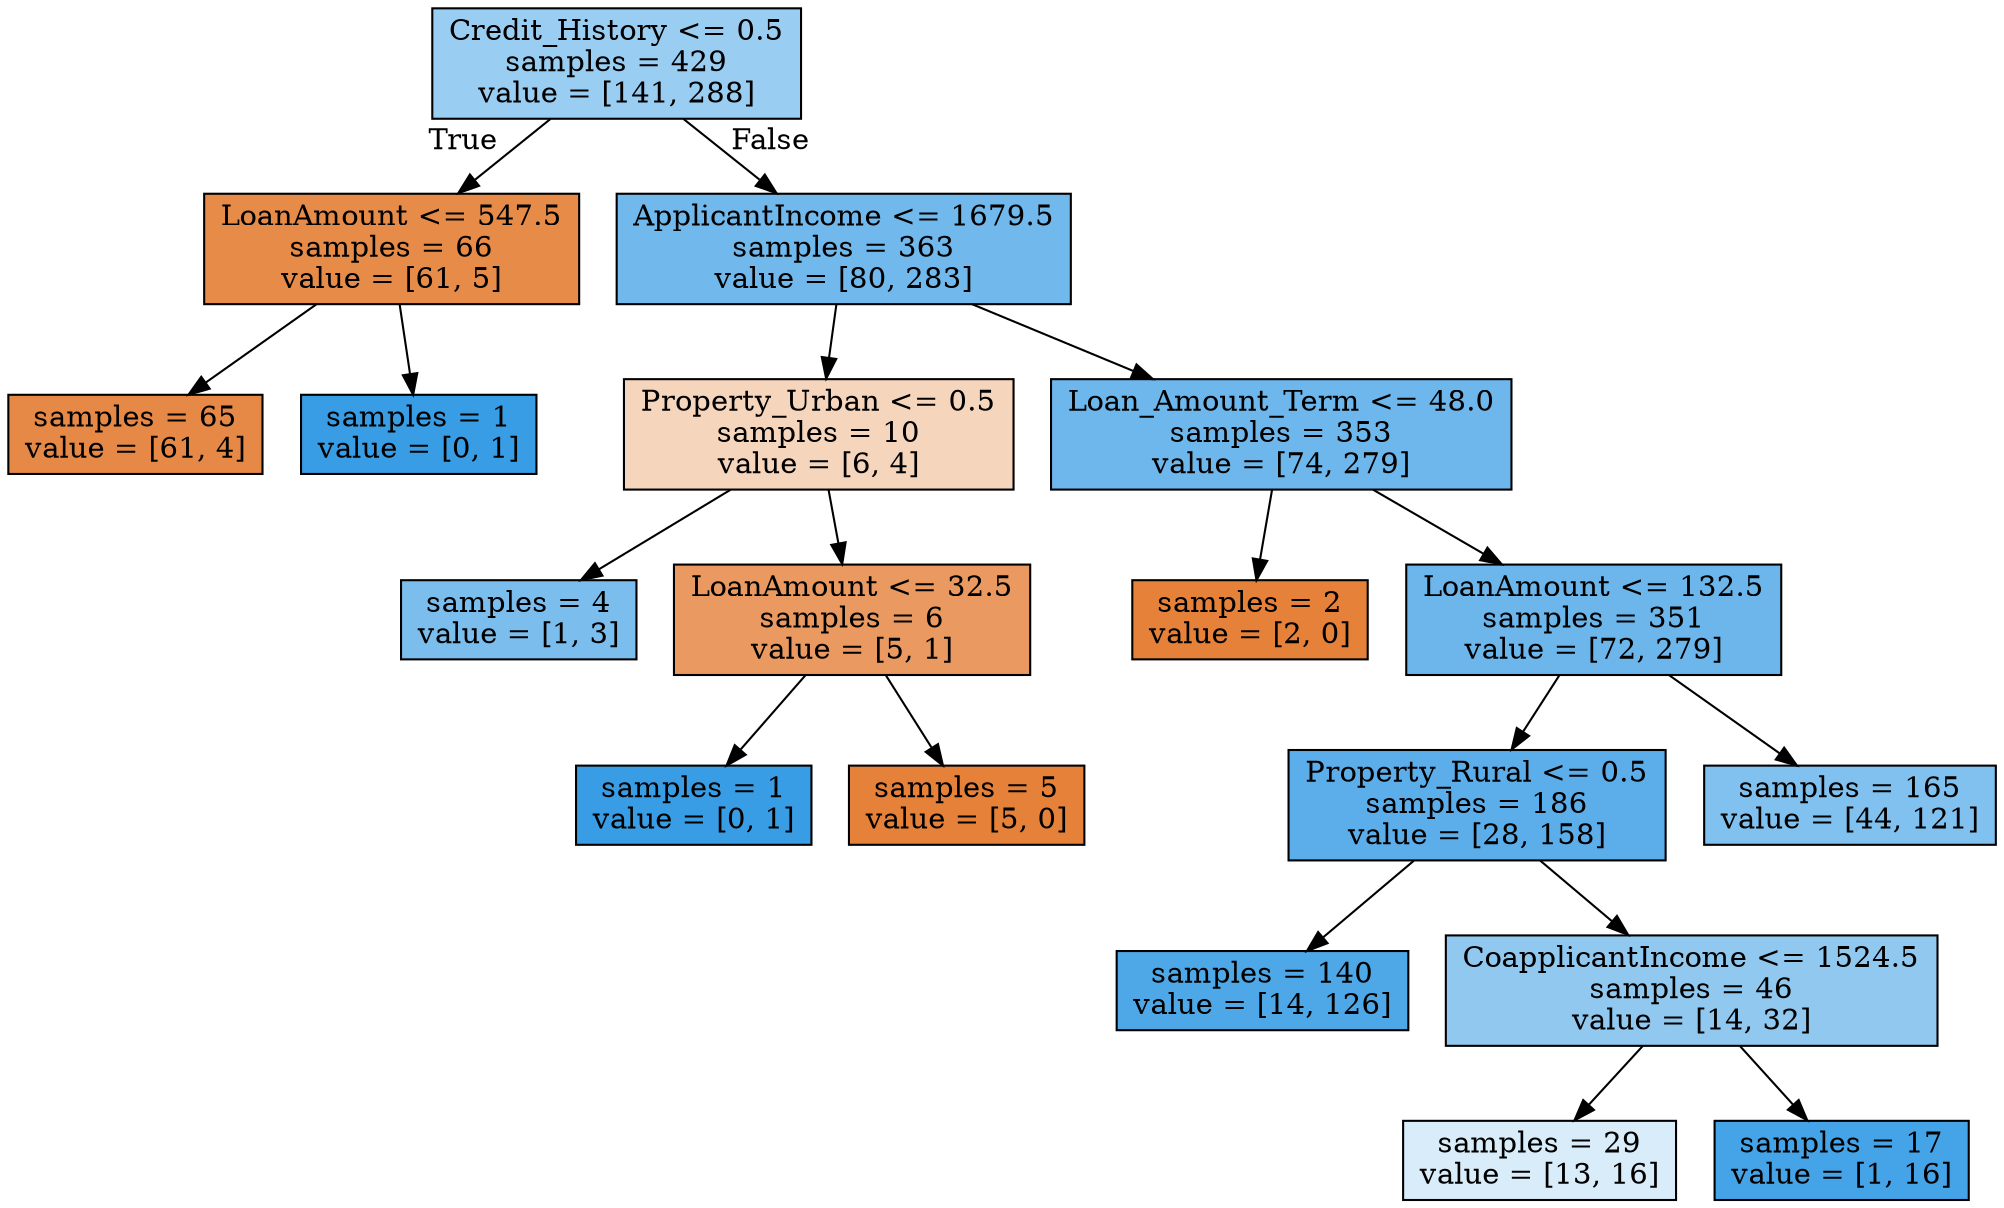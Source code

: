 digraph Tree {
node [shape=box, style="filled", color="black"] ;
0 [label="Credit_History <= 0.5\nsamples = 429\nvalue = [141, 288]", fillcolor="#399de582"] ;
1 [label="LoanAmount <= 547.5\nsamples = 66\nvalue = [61, 5]", fillcolor="#e58139ea"] ;
0 -> 1 [labeldistance=2.5, labelangle=45, headlabel="True"] ;
13 [label="samples = 65\nvalue = [61, 4]", fillcolor="#e58139ee"] ;
1 -> 13 ;
14 [label="samples = 1\nvalue = [0, 1]", fillcolor="#399de5ff"] ;
1 -> 14 ;
2 [label="ApplicantIncome <= 1679.5\nsamples = 363\nvalue = [80, 283]", fillcolor="#399de5b7"] ;
0 -> 2 [labeldistance=2.5, labelangle=-45, headlabel="False"] ;
3 [label="Property_Urban <= 0.5\nsamples = 10\nvalue = [6, 4]", fillcolor="#e5813955"] ;
2 -> 3 ;
15 [label="samples = 4\nvalue = [1, 3]", fillcolor="#399de5aa"] ;
3 -> 15 ;
16 [label="LoanAmount <= 32.5\nsamples = 6\nvalue = [5, 1]", fillcolor="#e58139cc"] ;
3 -> 16 ;
17 [label="samples = 1\nvalue = [0, 1]", fillcolor="#399de5ff"] ;
16 -> 17 ;
18 [label="samples = 5\nvalue = [5, 0]", fillcolor="#e58139ff"] ;
16 -> 18 ;
4 [label="Loan_Amount_Term <= 48.0\nsamples = 353\nvalue = [74, 279]", fillcolor="#399de5bb"] ;
2 -> 4 ;
5 [label="samples = 2\nvalue = [2, 0]", fillcolor="#e58139ff"] ;
4 -> 5 ;
6 [label="LoanAmount <= 132.5\nsamples = 351\nvalue = [72, 279]", fillcolor="#399de5bd"] ;
4 -> 6 ;
7 [label="Property_Rural <= 0.5\nsamples = 186\nvalue = [28, 158]", fillcolor="#399de5d2"] ;
6 -> 7 ;
9 [label="samples = 140\nvalue = [14, 126]", fillcolor="#399de5e3"] ;
7 -> 9 ;
10 [label="CoapplicantIncome <= 1524.5\nsamples = 46\nvalue = [14, 32]", fillcolor="#399de58f"] ;
7 -> 10 ;
11 [label="samples = 29\nvalue = [13, 16]", fillcolor="#399de530"] ;
10 -> 11 ;
12 [label="samples = 17\nvalue = [1, 16]", fillcolor="#399de5ef"] ;
10 -> 12 ;
8 [label="samples = 165\nvalue = [44, 121]", fillcolor="#399de5a2"] ;
6 -> 8 ;
}